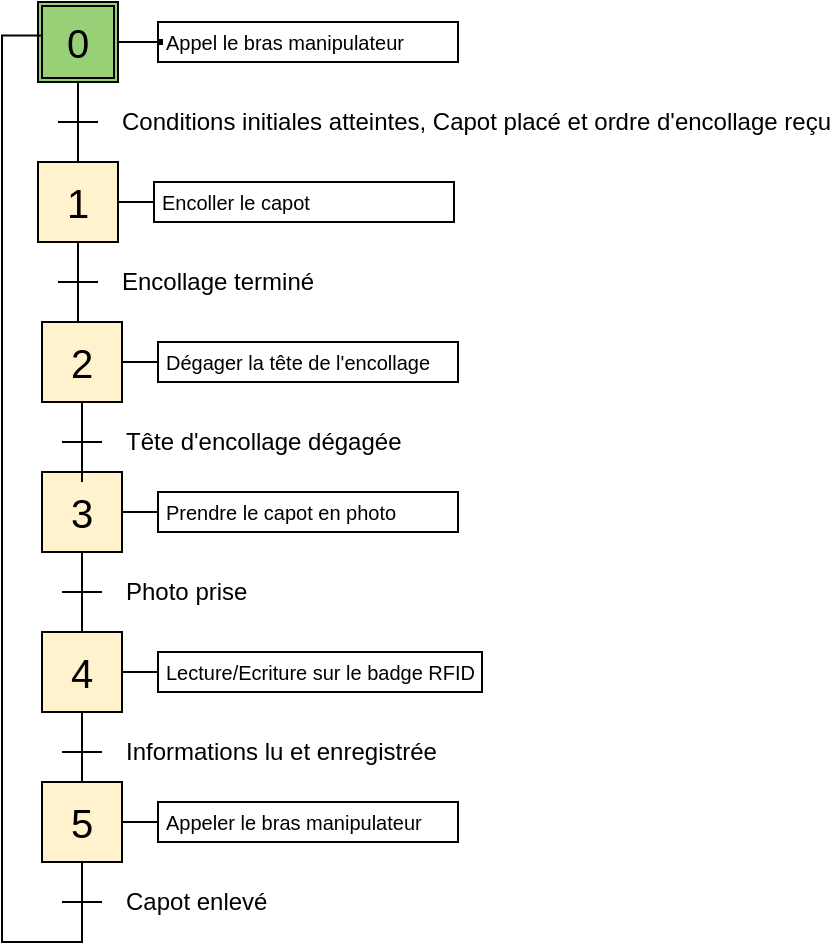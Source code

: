 <mxfile version="26.0.11">
  <diagram name="Page-1" id="wsNNgHkZyvKV6LnZdtPx">
    <mxGraphModel dx="989" dy="526" grid="1" gridSize="10" guides="1" tooltips="1" connect="1" arrows="1" fold="1" page="1" pageScale="1" pageWidth="827" pageHeight="1169" math="0" shadow="0">
      <root>
        <mxCell id="0" />
        <mxCell id="1" parent="0" />
        <mxCell id="bhH3K2stA2qOaMXiyf2e-91" value="" style="group" vertex="1" connectable="0" parent="1">
          <mxGeometry x="252" y="505" width="220" height="160" as="geometry" />
        </mxCell>
        <mxCell id="bhH3K2stA2qOaMXiyf2e-92" value="3" style="rounded=0;whiteSpace=wrap;html=1;fontSize=20;align=center;fillColor=#fff2cc;startSize=20;strokeColor=#000000;" vertex="1" parent="bhH3K2stA2qOaMXiyf2e-91">
          <mxGeometry width="40" height="40" as="geometry" />
        </mxCell>
        <mxCell id="bhH3K2stA2qOaMXiyf2e-93" value="" style="endArrow=none;html=1;fontSize=12;rounded=0;" edge="1" parent="bhH3K2stA2qOaMXiyf2e-91">
          <mxGeometry width="50" height="50" as="geometry">
            <mxPoint x="10" y="60" as="sourcePoint" />
            <mxPoint x="30" y="60" as="targetPoint" />
          </mxGeometry>
        </mxCell>
        <mxCell id="bhH3K2stA2qOaMXiyf2e-94" value="Photo prise" style="text;html=1;strokeColor=none;fillColor=none;align=left;verticalAlign=middle;rounded=0;fontSize=12;startSize=20;" vertex="1" parent="bhH3K2stA2qOaMXiyf2e-91">
          <mxGeometry x="40" y="50" width="40" height="20" as="geometry" />
        </mxCell>
        <mxCell id="bhH3K2stA2qOaMXiyf2e-95" style="edgeStyle=none;rounded=0;orthogonalLoop=1;jettySize=auto;html=1;exitX=0.5;exitY=1;exitDx=0;exitDy=0;endArrow=none;endFill=0;fontSize=12;" edge="1" parent="bhH3K2stA2qOaMXiyf2e-91" source="bhH3K2stA2qOaMXiyf2e-92">
          <mxGeometry as="geometry">
            <mxPoint x="20" y="80" as="targetPoint" />
          </mxGeometry>
        </mxCell>
        <mxCell id="bhH3K2stA2qOaMXiyf2e-96" style="edgeStyle=none;rounded=0;orthogonalLoop=1;jettySize=auto;html=1;exitX=1;exitY=0.5;exitDx=0;exitDy=0;fontSize=12;endArrow=none;endFill=0;entryX=0;entryY=0.5;entryDx=0;entryDy=0;" edge="1" parent="bhH3K2stA2qOaMXiyf2e-91" source="bhH3K2stA2qOaMXiyf2e-92">
          <mxGeometry as="geometry">
            <mxPoint x="58" y="20" as="targetPoint" />
          </mxGeometry>
        </mxCell>
        <mxCell id="bhH3K2stA2qOaMXiyf2e-97" value="Prendre le capot en photo" style="text;html=1;fillColor=none;align=left;verticalAlign=middle;spacingLeft=4;spacingRight=4;whiteSpace=wrap;overflow=hidden;rotatable=0;points=[[0,0.5],[1,0.5]];portConstraint=eastwest;fontSize=10;spacing=0;strokeColor=#000000;container=0;" vertex="1" parent="bhH3K2stA2qOaMXiyf2e-91">
          <mxGeometry x="58" y="10" width="150" height="20" as="geometry" />
        </mxCell>
        <mxCell id="bhH3K2stA2qOaMXiyf2e-129" value="" style="group" vertex="1" connectable="0" parent="bhH3K2stA2qOaMXiyf2e-91">
          <mxGeometry y="80" width="220" height="80" as="geometry" />
        </mxCell>
        <mxCell id="bhH3K2stA2qOaMXiyf2e-130" value="4" style="rounded=0;whiteSpace=wrap;html=1;fontSize=20;align=center;fillColor=#fff2cc;startSize=20;strokeColor=#000000;" vertex="1" parent="bhH3K2stA2qOaMXiyf2e-129">
          <mxGeometry width="40" height="40" as="geometry" />
        </mxCell>
        <mxCell id="bhH3K2stA2qOaMXiyf2e-131" value="" style="endArrow=none;html=1;fontSize=12;rounded=0;" edge="1" parent="bhH3K2stA2qOaMXiyf2e-129">
          <mxGeometry width="50" height="50" as="geometry">
            <mxPoint x="10" y="60" as="sourcePoint" />
            <mxPoint x="30" y="60" as="targetPoint" />
          </mxGeometry>
        </mxCell>
        <mxCell id="bhH3K2stA2qOaMXiyf2e-132" value="Informations lu et enregistrée" style="text;html=1;strokeColor=none;fillColor=none;align=left;verticalAlign=middle;rounded=0;fontSize=12;startSize=20;" vertex="1" parent="bhH3K2stA2qOaMXiyf2e-129">
          <mxGeometry x="40" y="50" width="40" height="20" as="geometry" />
        </mxCell>
        <mxCell id="bhH3K2stA2qOaMXiyf2e-133" style="edgeStyle=orthogonalEdgeStyle;rounded=0;orthogonalLoop=1;jettySize=auto;html=1;exitX=0.5;exitY=1;exitDx=0;exitDy=0;endArrow=none;endFill=0;fontSize=12;curved=1;" edge="1" parent="bhH3K2stA2qOaMXiyf2e-129" source="bhH3K2stA2qOaMXiyf2e-130">
          <mxGeometry as="geometry">
            <mxPoint x="20" y="80" as="targetPoint" />
          </mxGeometry>
        </mxCell>
        <mxCell id="bhH3K2stA2qOaMXiyf2e-134" style="edgeStyle=none;rounded=0;orthogonalLoop=1;jettySize=auto;html=1;exitX=1;exitY=0.5;exitDx=0;exitDy=0;fontSize=12;endArrow=none;endFill=0;entryX=0;entryY=0.5;entryDx=0;entryDy=0;" edge="1" parent="bhH3K2stA2qOaMXiyf2e-129" source="bhH3K2stA2qOaMXiyf2e-130">
          <mxGeometry as="geometry">
            <mxPoint x="58" y="20" as="targetPoint" />
          </mxGeometry>
        </mxCell>
        <mxCell id="bhH3K2stA2qOaMXiyf2e-135" value="Lecture/Ecriture sur le badge RFID" style="text;html=1;fillColor=none;align=left;verticalAlign=middle;spacingLeft=4;spacingRight=4;whiteSpace=wrap;overflow=hidden;rotatable=0;points=[[0,0.5],[1,0.5]];portConstraint=eastwest;fontSize=10;spacing=0;strokeColor=#000000;container=0;" vertex="1" parent="bhH3K2stA2qOaMXiyf2e-129">
          <mxGeometry x="58" y="10" width="162" height="20" as="geometry" />
        </mxCell>
        <mxCell id="bhH3K2stA2qOaMXiyf2e-98" value="" style="group" vertex="1" connectable="0" parent="1">
          <mxGeometry x="252" y="660" width="210" height="80" as="geometry" />
        </mxCell>
        <mxCell id="bhH3K2stA2qOaMXiyf2e-99" value="5" style="rounded=0;whiteSpace=wrap;html=1;fontSize=20;align=center;fillColor=#fff2cc;startSize=20;strokeColor=#000000;" vertex="1" parent="bhH3K2stA2qOaMXiyf2e-98">
          <mxGeometry width="40" height="40" as="geometry" />
        </mxCell>
        <mxCell id="bhH3K2stA2qOaMXiyf2e-100" value="" style="endArrow=none;html=1;fontSize=12;rounded=0;" edge="1" parent="bhH3K2stA2qOaMXiyf2e-98">
          <mxGeometry width="50" height="50" as="geometry">
            <mxPoint x="10" y="60" as="sourcePoint" />
            <mxPoint x="30" y="60" as="targetPoint" />
          </mxGeometry>
        </mxCell>
        <mxCell id="bhH3K2stA2qOaMXiyf2e-101" value="Capot enlevé" style="text;html=1;strokeColor=none;fillColor=none;align=left;verticalAlign=middle;rounded=0;fontSize=12;startSize=20;" vertex="1" parent="bhH3K2stA2qOaMXiyf2e-98">
          <mxGeometry x="40" y="50" width="40" height="20" as="geometry" />
        </mxCell>
        <mxCell id="bhH3K2stA2qOaMXiyf2e-102" style="edgeStyle=orthogonalEdgeStyle;rounded=0;orthogonalLoop=1;jettySize=auto;html=1;exitX=0.5;exitY=1;exitDx=0;exitDy=0;endArrow=none;endFill=0;fontSize=12;curved=1;" edge="1" parent="bhH3K2stA2qOaMXiyf2e-98" source="bhH3K2stA2qOaMXiyf2e-99">
          <mxGeometry as="geometry">
            <mxPoint x="20" y="80" as="targetPoint" />
          </mxGeometry>
        </mxCell>
        <mxCell id="bhH3K2stA2qOaMXiyf2e-103" style="edgeStyle=none;rounded=0;orthogonalLoop=1;jettySize=auto;html=1;exitX=1;exitY=0.5;exitDx=0;exitDy=0;fontSize=12;endArrow=none;endFill=0;entryX=0;entryY=0.5;entryDx=0;entryDy=0;" edge="1" parent="bhH3K2stA2qOaMXiyf2e-98" source="bhH3K2stA2qOaMXiyf2e-99">
          <mxGeometry as="geometry">
            <mxPoint x="58" y="20" as="targetPoint" />
          </mxGeometry>
        </mxCell>
        <mxCell id="bhH3K2stA2qOaMXiyf2e-104" value="Appeler le bras manipulateur" style="text;html=1;fillColor=none;align=left;verticalAlign=middle;spacingLeft=4;spacingRight=4;whiteSpace=wrap;overflow=hidden;rotatable=0;points=[[0,0.5],[1,0.5]];portConstraint=eastwest;fontSize=10;spacing=0;strokeColor=#000000;container=0;" vertex="1" parent="bhH3K2stA2qOaMXiyf2e-98">
          <mxGeometry x="58" y="10" width="150" height="20" as="geometry" />
        </mxCell>
        <mxCell id="bhH3K2stA2qOaMXiyf2e-31" value="" style="group" vertex="1" connectable="0" parent="1">
          <mxGeometry x="252" y="430" width="210" height="80" as="geometry" />
        </mxCell>
        <mxCell id="bhH3K2stA2qOaMXiyf2e-32" value="2" style="rounded=0;whiteSpace=wrap;html=1;fontSize=20;align=center;fillColor=#fff2cc;startSize=20;strokeColor=#000000;" vertex="1" parent="bhH3K2stA2qOaMXiyf2e-31">
          <mxGeometry width="40" height="40" as="geometry" />
        </mxCell>
        <mxCell id="bhH3K2stA2qOaMXiyf2e-33" value="" style="endArrow=none;html=1;fontSize=12;rounded=0;" edge="1" parent="bhH3K2stA2qOaMXiyf2e-31">
          <mxGeometry width="50" height="50" as="geometry">
            <mxPoint x="10" y="60" as="sourcePoint" />
            <mxPoint x="30" y="60" as="targetPoint" />
          </mxGeometry>
        </mxCell>
        <mxCell id="bhH3K2stA2qOaMXiyf2e-34" value="Tête d&#39;encollage dégagée" style="text;html=1;strokeColor=none;fillColor=none;align=left;verticalAlign=middle;rounded=0;fontSize=12;startSize=20;" vertex="1" parent="bhH3K2stA2qOaMXiyf2e-31">
          <mxGeometry x="40" y="50" width="40" height="20" as="geometry" />
        </mxCell>
        <mxCell id="bhH3K2stA2qOaMXiyf2e-35" style="edgeStyle=none;rounded=0;orthogonalLoop=1;jettySize=auto;html=1;exitX=0.5;exitY=1;exitDx=0;exitDy=0;endArrow=none;endFill=0;fontSize=12;" edge="1" parent="bhH3K2stA2qOaMXiyf2e-31" source="bhH3K2stA2qOaMXiyf2e-32">
          <mxGeometry as="geometry">
            <mxPoint x="20" y="80" as="targetPoint" />
          </mxGeometry>
        </mxCell>
        <mxCell id="bhH3K2stA2qOaMXiyf2e-36" style="edgeStyle=none;rounded=0;orthogonalLoop=1;jettySize=auto;html=1;exitX=1;exitY=0.5;exitDx=0;exitDy=0;fontSize=12;endArrow=none;endFill=0;entryX=0;entryY=0.5;entryDx=0;entryDy=0;" edge="1" parent="bhH3K2stA2qOaMXiyf2e-31" source="bhH3K2stA2qOaMXiyf2e-32">
          <mxGeometry as="geometry">
            <mxPoint x="58" y="20" as="targetPoint" />
          </mxGeometry>
        </mxCell>
        <mxCell id="bhH3K2stA2qOaMXiyf2e-37" value="Dégager la tête de l&#39;encollage" style="text;html=1;fillColor=none;align=left;verticalAlign=middle;spacingLeft=4;spacingRight=4;whiteSpace=wrap;overflow=hidden;rotatable=0;points=[[0,0.5],[1,0.5]];portConstraint=eastwest;fontSize=10;spacing=0;strokeColor=#000000;container=0;" vertex="1" parent="bhH3K2stA2qOaMXiyf2e-31">
          <mxGeometry x="58" y="10" width="150" height="20" as="geometry" />
        </mxCell>
        <mxCell id="bhH3K2stA2qOaMXiyf2e-144" value="" style="group" vertex="1" connectable="0" parent="1">
          <mxGeometry x="250" y="350" width="208" height="80" as="geometry" />
        </mxCell>
        <mxCell id="bhH3K2stA2qOaMXiyf2e-145" value="1" style="rounded=0;whiteSpace=wrap;html=1;fontSize=20;align=center;fillColor=#fff2cc;startSize=20;strokeColor=#000000;" vertex="1" parent="bhH3K2stA2qOaMXiyf2e-144">
          <mxGeometry width="40" height="40" as="geometry" />
        </mxCell>
        <mxCell id="bhH3K2stA2qOaMXiyf2e-146" value="" style="endArrow=none;html=1;fontSize=12;rounded=0;" edge="1" parent="bhH3K2stA2qOaMXiyf2e-144">
          <mxGeometry x="252" y="310" width="50" height="50" as="geometry">
            <mxPoint x="10" y="60" as="sourcePoint" />
            <mxPoint x="30" y="60" as="targetPoint" />
          </mxGeometry>
        </mxCell>
        <mxCell id="bhH3K2stA2qOaMXiyf2e-147" value="Encollage terminé" style="text;html=1;strokeColor=none;fillColor=none;align=left;verticalAlign=middle;rounded=0;fontSize=12;startSize=20;" vertex="1" parent="bhH3K2stA2qOaMXiyf2e-144">
          <mxGeometry x="40" y="50" width="80" height="20" as="geometry" />
        </mxCell>
        <mxCell id="bhH3K2stA2qOaMXiyf2e-148" style="edgeStyle=none;rounded=0;orthogonalLoop=1;jettySize=auto;html=1;exitX=0.5;exitY=1;exitDx=0;exitDy=0;endArrow=none;endFill=0;fontSize=12;" edge="1" parent="bhH3K2stA2qOaMXiyf2e-144" source="bhH3K2stA2qOaMXiyf2e-145">
          <mxGeometry x="252" y="310" as="geometry">
            <mxPoint x="20" y="80" as="targetPoint" />
          </mxGeometry>
        </mxCell>
        <mxCell id="bhH3K2stA2qOaMXiyf2e-149" style="edgeStyle=none;rounded=0;orthogonalLoop=1;jettySize=auto;html=1;exitX=1;exitY=0.5;exitDx=0;exitDy=0;fontSize=12;endArrow=none;endFill=0;entryX=0;entryY=0.5;entryDx=0;entryDy=0;" edge="1" parent="bhH3K2stA2qOaMXiyf2e-144" source="bhH3K2stA2qOaMXiyf2e-145">
          <mxGeometry x="252" y="310" as="geometry">
            <mxPoint x="58" y="20" as="targetPoint" />
          </mxGeometry>
        </mxCell>
        <mxCell id="bhH3K2stA2qOaMXiyf2e-150" value="Encoller le capot" style="text;html=1;fillColor=none;align=left;verticalAlign=middle;spacingLeft=4;spacingRight=4;whiteSpace=wrap;overflow=hidden;rotatable=0;points=[[0,0.5],[1,0.5]];portConstraint=eastwest;fontSize=10;spacing=0;strokeColor=#000000;container=0;" vertex="1" parent="bhH3K2stA2qOaMXiyf2e-144">
          <mxGeometry x="58" y="10" width="150" height="20" as="geometry" />
        </mxCell>
        <mxCell id="bhH3K2stA2qOaMXiyf2e-154" value="" style="group" vertex="1" connectable="0" parent="1">
          <mxGeometry x="250" y="270" width="362" height="80" as="geometry" />
        </mxCell>
        <mxCell id="bhH3K2stA2qOaMXiyf2e-67" value="" style="group" vertex="1" connectable="0" parent="bhH3K2stA2qOaMXiyf2e-154">
          <mxGeometry width="212" height="80" as="geometry" />
        </mxCell>
        <mxCell id="bhH3K2stA2qOaMXiyf2e-68" value="" style="rounded=0;whiteSpace=wrap;html=1;fontSize=20;align=center;fillColor=#97D077;container=0;" vertex="1" parent="bhH3K2stA2qOaMXiyf2e-67">
          <mxGeometry width="40" height="40" as="geometry" />
        </mxCell>
        <mxCell id="bhH3K2stA2qOaMXiyf2e-69" value="0" style="rounded=0;whiteSpace=wrap;html=1;fontSize=20;align=center;gradientColor=#97d077;fillColor=none;imageWidth=20;imageHeight=20;container=0;" vertex="1" parent="bhH3K2stA2qOaMXiyf2e-67">
          <mxGeometry x="2" y="2" width="36" height="36" as="geometry" />
        </mxCell>
        <mxCell id="bhH3K2stA2qOaMXiyf2e-70" value="" style="endArrow=none;html=1;fontSize=12;rounded=0;" edge="1" parent="bhH3K2stA2qOaMXiyf2e-67">
          <mxGeometry width="50" height="50" as="geometry">
            <mxPoint x="10" y="60" as="sourcePoint" />
            <mxPoint x="30" y="60" as="targetPoint" />
          </mxGeometry>
        </mxCell>
        <mxCell id="bhH3K2stA2qOaMXiyf2e-71" value="Conditions initiales atteintes, Capot placé et ordre d&#39;encollage reçu" style="text;html=1;strokeColor=none;fillColor=none;align=left;verticalAlign=middle;rounded=0;fontSize=12;container=0;" vertex="1" parent="bhH3K2stA2qOaMXiyf2e-67">
          <mxGeometry x="40" y="50" width="40" height="20" as="geometry" />
        </mxCell>
        <mxCell id="bhH3K2stA2qOaMXiyf2e-72" style="edgeStyle=none;rounded=0;orthogonalLoop=1;jettySize=auto;html=1;exitX=0.5;exitY=1;exitDx=0;exitDy=0;endArrow=none;endFill=0;fontSize=12;" edge="1" parent="bhH3K2stA2qOaMXiyf2e-67" source="bhH3K2stA2qOaMXiyf2e-68">
          <mxGeometry as="geometry">
            <mxPoint x="20" y="80" as="targetPoint" />
          </mxGeometry>
        </mxCell>
        <mxCell id="bhH3K2stA2qOaMXiyf2e-73" value="" style="endArrow=none;html=1;fontSize=12;exitX=1;exitY=0.5;exitDx=0;exitDy=0;entryX=0;entryY=0.5;entryDx=0;entryDy=0;rounded=0;" edge="1" parent="bhH3K2stA2qOaMXiyf2e-67" source="bhH3K2stA2qOaMXiyf2e-68" target="bhH3K2stA2qOaMXiyf2e-78">
          <mxGeometry x="40" y="-70" width="50" height="50" as="geometry">
            <mxPoint x="50" y="-10" as="sourcePoint" />
            <mxPoint x="50" y="20" as="targetPoint" />
          </mxGeometry>
        </mxCell>
        <mxCell id="bhH3K2stA2qOaMXiyf2e-74" value="" style="group" vertex="1" connectable="0" parent="bhH3K2stA2qOaMXiyf2e-67">
          <mxGeometry x="60" y="10" width="152" height="40" as="geometry" />
        </mxCell>
        <mxCell id="bhH3K2stA2qOaMXiyf2e-78" value="" style="rounded=0;whiteSpace=wrap;html=1;startSize=20;strokeColor=#000000;strokeWidth=1;fillColor=#000000;" vertex="1" parent="bhH3K2stA2qOaMXiyf2e-74">
          <mxGeometry y="9" width="2" height="2" as="geometry" />
        </mxCell>
        <mxCell id="bhH3K2stA2qOaMXiyf2e-79" value="Appel le bras manipulateur" style="text;html=1;fillColor=none;align=left;verticalAlign=middle;spacingLeft=4;spacingRight=4;whiteSpace=wrap;overflow=hidden;rotatable=0;points=[[0,0.5],[1,0.5]];portConstraint=eastwest;fontSize=10;spacing=0;strokeColor=#000000;container=0;" vertex="1" parent="bhH3K2stA2qOaMXiyf2e-74">
          <mxGeometry width="150" height="20" as="geometry" />
        </mxCell>
        <mxCell id="bhH3K2stA2qOaMXiyf2e-155" style="edgeStyle=orthogonalEdgeStyle;rounded=0;orthogonalLoop=1;jettySize=auto;html=1;exitX=0.5;exitY=1;exitDx=0;exitDy=0;entryX=-0.004;entryY=0.409;entryDx=0;entryDy=0;entryPerimeter=0;endArrow=none;startFill=0;" edge="1" parent="1" source="bhH3K2stA2qOaMXiyf2e-99" target="bhH3K2stA2qOaMXiyf2e-69">
          <mxGeometry relative="1" as="geometry">
            <mxPoint x="271.857" y="760" as="targetPoint" />
            <Array as="points">
              <mxPoint x="272" y="740" />
              <mxPoint x="232" y="740" />
              <mxPoint x="232" y="287" />
            </Array>
          </mxGeometry>
        </mxCell>
      </root>
    </mxGraphModel>
  </diagram>
</mxfile>
